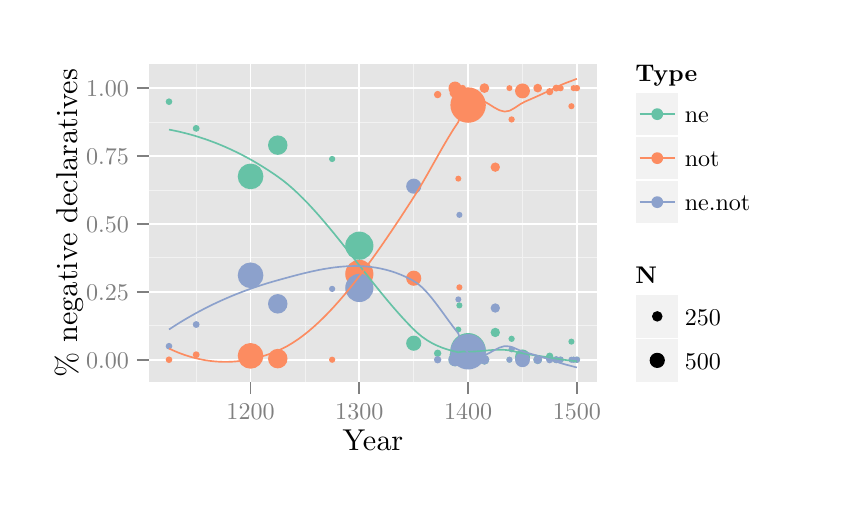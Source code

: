 % Created by tikzDevice version 0.6.2-92-0ad2792 on 2013-07-31 01:59:21
% !TEX encoding = UTF-8 Unicode
\begin{tikzpicture}[x=1pt,y=1pt]
\definecolor[named]{fillColor}{rgb}{1.00,1.00,1.00}
\path[use as bounding box,fill=fillColor,fill opacity=0.00] (0,0) rectangle (289.08,162.61);
\begin{scope}
\path[clip] (  0.00,  0.00) rectangle (289.08,162.61);
\definecolor[named]{drawColor}{rgb}{1.00,1.00,1.00}
\definecolor[named]{fillColor}{rgb}{1.00,1.00,1.00}

\path[draw=drawColor,line width= 0.6pt,line join=round,line cap=round,fill=fillColor] ( -0.00,  0.00) rectangle (289.08,162.61);
\end{scope}
\begin{scope}
\path[clip] ( 43.70, 34.60) rectangle (205.82,149.36);
\definecolor[named]{fillColor}{rgb}{0.90,0.90,0.90}

\path[fill=fillColor] ( 43.70, 34.60) rectangle (205.82,149.36);
\definecolor[named]{drawColor}{rgb}{0.95,0.95,0.95}

\path[draw=drawColor,line width= 0.3pt,line join=round] ( 43.70, 54.89) --
	(205.82, 54.89);

\path[draw=drawColor,line width= 0.3pt,line join=round] ( 43.70, 79.42) --
	(205.82, 79.42);

\path[draw=drawColor,line width= 0.3pt,line join=round] ( 43.70,103.96) --
	(205.82,103.96);

\path[draw=drawColor,line width= 0.3pt,line join=round] ( 43.70,128.50) --
	(205.82,128.50);

\path[draw=drawColor,line width= 0.3pt,line join=round] ( 60.89, 34.60) --
	( 60.89,149.36);

\path[draw=drawColor,line width= 0.3pt,line join=round] (100.19, 34.60) --
	(100.19,149.36);

\path[draw=drawColor,line width= 0.3pt,line join=round] (139.50, 34.60) --
	(139.50,149.36);

\path[draw=drawColor,line width= 0.3pt,line join=round] (178.80, 34.60) --
	(178.80,149.36);
\definecolor[named]{drawColor}{rgb}{1.00,1.00,1.00}

\path[draw=drawColor,line width= 0.6pt,line join=round] ( 43.70, 42.62) --
	(205.82, 42.62);

\path[draw=drawColor,line width= 0.6pt,line join=round] ( 43.70, 67.15) --
	(205.82, 67.15);

\path[draw=drawColor,line width= 0.6pt,line join=round] ( 43.70, 91.69) --
	(205.82, 91.69);

\path[draw=drawColor,line width= 0.6pt,line join=round] ( 43.70,116.23) --
	(205.82,116.23);

\path[draw=drawColor,line width= 0.6pt,line join=round] ( 43.70,140.77) --
	(205.82,140.77);

\path[draw=drawColor,line width= 0.6pt,line join=round] ( 80.54, 34.60) --
	( 80.54,149.36);

\path[draw=drawColor,line width= 0.6pt,line join=round] (119.84, 34.60) --
	(119.84,149.36);

\path[draw=drawColor,line width= 0.6pt,line join=round] (159.15, 34.60) --
	(159.15,149.36);

\path[draw=drawColor,line width= 0.6pt,line join=round] (198.45, 34.60) --
	(198.45,149.36);
\definecolor[named]{fillColor}{rgb}{0.40,0.76,0.65}

\path[fill=fillColor] ( 51.07,135.86) circle (  1.20);

\path[fill=fillColor] ( 60.89,126.23) circle (  1.24);

\path[fill=fillColor] ( 80.54,108.86) circle (  4.64);

\path[fill=fillColor] ( 90.37,120.16) circle (  3.52);

\path[fill=fillColor] (110.02,115.16) circle (  1.13);

\path[fill=fillColor] (119.84, 83.82) circle (  5.09);

\path[fill=fillColor] (139.50, 48.59) circle (  2.73);

\path[fill=fillColor] (148.14, 44.95) circle (  1.34);

\path[fill=fillColor] (154.04, 44.41) circle (  1.61);

\path[fill=fillColor] (154.43, 42.62) circle (  2.37);

\path[fill=fillColor] (155.61, 53.52) circle (  1.09);

\path[fill=fillColor] (156.00, 62.25) circle (  1.11);

\path[fill=fillColor] (157.18, 42.62) circle (  1.18);

\path[fill=fillColor] (157.57, 49.89) circle (  1.14);

\path[fill=fillColor] (159.15, 45.87) circle (  6.40);

\path[fill=fillColor] (165.04, 42.62) circle (  1.76);

\path[fill=fillColor] (168.97, 52.48) circle (  1.70);

\path[fill=fillColor] (174.08, 42.62) circle (  1.09);

\path[fill=fillColor] (174.87, 50.17) circle (  1.14);

\path[fill=fillColor] (178.80, 43.64) circle (  2.69);

\path[fill=fillColor] (179.58, 42.62) circle (  1.07);

\path[fill=fillColor] (184.30, 42.62) circle (  1.58);

\path[fill=fillColor] (188.62, 43.91) circle (  1.31);

\path[fill=fillColor] (190.98, 42.62) circle (  1.27);

\path[fill=fillColor] (192.55, 42.62) circle (  1.16);

\path[fill=fillColor] (196.48, 49.16) circle (  1.11);

\path[fill=fillColor] (197.27, 42.62) circle (  1.10);

\path[fill=fillColor] (198.45, 42.62) circle (  1.16);
\definecolor[named]{fillColor}{rgb}{0.99,0.55,0.38}

\path[fill=fillColor] ( 51.07, 42.62) circle (  1.20);

\path[fill=fillColor] ( 60.89, 44.43) circle (  1.24);

\path[fill=fillColor] ( 80.54, 44.02) circle (  4.64);

\path[fill=fillColor] ( 90.37, 43.02) circle (  3.52);

\path[fill=fillColor] (110.02, 42.62) circle (  1.13);

\path[fill=fillColor] (119.84, 73.62) circle (  5.09);

\path[fill=fillColor] (139.50, 72.08) circle (  2.73);

\path[fill=fillColor] (148.14,138.43) circle (  1.34);

\path[fill=fillColor] (154.04,138.97) circle (  1.61);

\path[fill=fillColor] (154.43,140.77) circle (  2.37);

\path[fill=fillColor] (155.61,108.05) circle (  1.09);

\path[fill=fillColor] (156.00, 68.79) circle (  1.11);

\path[fill=fillColor] (157.18,140.77) circle (  1.18);

\path[fill=fillColor] (157.57,133.50) circle (  1.14);

\path[fill=fillColor] (159.15,134.64) circle (  6.40);

\path[fill=fillColor] (165.04,140.77) circle (  1.76);

\path[fill=fillColor] (168.97,112.21) circle (  1.70);

\path[fill=fillColor] (174.08,140.77) circle (  1.09);

\path[fill=fillColor] (174.87,129.44) circle (  1.14);

\path[fill=fillColor] (178.80,139.75) circle (  2.69);

\path[fill=fillColor] (179.58,140.77) circle (  1.07);

\path[fill=fillColor] (184.30,140.77) circle (  1.58);

\path[fill=fillColor] (188.62,139.48) circle (  1.31);

\path[fill=fillColor] (190.98,140.77) circle (  1.27);

\path[fill=fillColor] (192.55,140.77) circle (  1.16);

\path[fill=fillColor] (196.48,134.23) circle (  1.11);

\path[fill=fillColor] (197.27,140.77) circle (  1.10);

\path[fill=fillColor] (198.45,140.77) circle (  1.16);
\definecolor[named]{fillColor}{rgb}{0.55,0.63,0.80}

\path[fill=fillColor] ( 51.07, 47.52) circle (  1.20);

\path[fill=fillColor] ( 60.89, 55.34) circle (  1.24);

\path[fill=fillColor] ( 80.54, 73.13) circle (  4.64);

\path[fill=fillColor] ( 90.37, 62.82) circle (  3.52);

\path[fill=fillColor] (110.02, 68.22) circle (  1.13);

\path[fill=fillColor] (119.84, 68.56) circle (  5.09);

\path[fill=fillColor] (139.50,105.33) circle (  2.73);

\path[fill=fillColor] (148.14, 42.62) circle (  1.34);

\path[fill=fillColor] (154.04, 42.62) circle (  1.61);

\path[fill=fillColor] (154.43, 42.62) circle (  2.37);

\path[fill=fillColor] (155.61, 64.43) circle (  1.09);

\path[fill=fillColor] (156.00, 94.96) circle (  1.11);

\path[fill=fillColor] (157.18, 42.62) circle (  1.18);

\path[fill=fillColor] (157.57, 42.62) circle (  1.14);

\path[fill=fillColor] (159.15, 45.49) circle (  6.40);

\path[fill=fillColor] (165.04, 42.62) circle (  1.76);

\path[fill=fillColor] (168.97, 61.31) circle (  1.70);

\path[fill=fillColor] (174.08, 42.62) circle (  1.09);

\path[fill=fillColor] (174.87, 46.39) circle (  1.14);

\path[fill=fillColor] (178.80, 42.62) circle (  2.69);

\path[fill=fillColor] (179.58, 42.62) circle (  1.07);

\path[fill=fillColor] (184.30, 42.62) circle (  1.58);

\path[fill=fillColor] (188.62, 42.62) circle (  1.31);

\path[fill=fillColor] (190.98, 42.62) circle (  1.27);

\path[fill=fillColor] (192.55, 42.62) circle (  1.16);

\path[fill=fillColor] (196.48, 42.62) circle (  1.11);

\path[fill=fillColor] (197.27, 42.62) circle (  1.10);

\path[fill=fillColor] (198.45, 42.62) circle (  1.16);
\definecolor[named]{drawColor}{rgb}{0.40,0.76,0.65}

\path[draw=drawColor,line width= 0.6pt,line join=round] ( 51.07,125.79) --
	( 52.93,125.42) --
	( 54.80,125.01) --
	( 56.66,124.56) --
	( 58.53,124.07) --
	( 60.40,123.54) --
	( 62.26,122.96) --
	( 64.13,122.35) --
	( 65.99,121.68) --
	( 67.86,120.98) --
	( 69.72,120.23) --
	( 71.59,119.43) --
	( 73.45,118.59) --
	( 75.32,117.70) --
	( 77.19,116.77) --
	( 79.05,115.79) --
	( 80.92,114.76) --
	( 82.78,113.68) --
	( 84.65,112.55) --
	( 86.51,111.37) --
	( 88.38,110.15) --
	( 90.24,108.87) --
	( 92.11,107.50) --
	( 93.98,106.01) --
	( 95.84,104.39) --
	( 97.71,102.66) --
	( 99.57,100.83) --
	(101.44, 98.90) --
	(103.30, 96.89) --
	(105.17, 94.80) --
	(107.03, 92.64) --
	(108.90, 90.42) --
	(110.77, 88.16) --
	(112.63, 85.85) --
	(114.50, 83.52) --
	(116.36, 81.16) --
	(118.23, 78.78) --
	(120.09, 76.40) --
	(121.96, 74.03) --
	(123.82, 71.67) --
	(125.69, 69.33) --
	(127.56, 67.02) --
	(129.42, 64.75) --
	(131.29, 62.53) --
	(133.15, 60.37) --
	(135.02, 58.27) --
	(136.88, 56.25) --
	(138.75, 54.31) --
	(140.61, 52.51) --
	(142.48, 50.96) --
	(144.35, 49.65) --
	(146.21, 48.56) --
	(148.08, 47.66) --
	(149.94, 46.91) --
	(151.81, 46.29) --
	(153.67, 45.77) --
	(155.54, 45.32) --
	(157.40, 45.60) --
	(159.27, 45.53) --
	(161.14, 45.57) --
	(163.00, 45.70) --
	(164.87, 45.87) --
	(166.73, 46.04) --
	(168.60, 46.18) --
	(170.46, 46.24) --
	(172.33, 46.19) --
	(174.19, 45.98) --
	(176.06, 45.58) --
	(177.93, 45.12) --
	(179.79, 44.76) --
	(181.66, 44.47) --
	(183.52, 44.19) --
	(185.39, 43.90) --
	(187.25, 43.61) --
	(189.12, 43.31) --
	(190.99, 43.02) --
	(192.85, 42.73) --
	(194.72, 42.48) --
	(196.58, 42.27) --
	(198.45, 42.05);
\definecolor[named]{drawColor}{rgb}{0.99,0.55,0.38}

\path[draw=drawColor,line width= 0.6pt,line join=round] ( 51.07, 46.67) --
	( 52.93, 45.82) --
	( 54.80, 45.05) --
	( 56.66, 44.37) --
	( 58.53, 43.77) --
	( 60.40, 43.25) --
	( 62.26, 42.81) --
	( 64.13, 42.45) --
	( 65.99, 42.18) --
	( 67.86, 41.99) --
	( 69.72, 41.87) --
	( 71.59, 41.84) --
	( 73.45, 41.88) --
	( 75.32, 42.01) --
	( 77.19, 42.21) --
	( 79.05, 42.49) --
	( 80.92, 42.86) --
	( 82.78, 43.29) --
	( 84.65, 43.81) --
	( 86.51, 44.40) --
	( 88.38, 45.07) --
	( 90.24, 45.82) --
	( 92.11, 46.67) --
	( 93.98, 47.65) --
	( 95.84, 48.77) --
	( 97.71, 50.01) --
	( 99.57, 51.38) --
	(101.44, 52.86) --
	(103.30, 54.46) --
	(105.17, 56.16) --
	(107.03, 57.97) --
	(108.90, 59.87) --
	(110.77, 61.88) --
	(112.63, 63.97) --
	(114.50, 66.14) --
	(116.36, 68.40) --
	(118.23, 70.74) --
	(120.09, 73.15) --
	(121.96, 75.62) --
	(123.82, 78.16) --
	(125.69, 80.76) --
	(127.56, 83.41) --
	(129.42, 86.11) --
	(131.29, 88.86) --
	(133.15, 91.64) --
	(135.02, 94.46) --
	(136.88, 97.32) --
	(138.75,100.20) --
	(140.61,103.14) --
	(142.48,106.24) --
	(144.35,109.47) --
	(146.21,112.77) --
	(148.08,116.09) --
	(149.94,119.37) --
	(151.81,122.56) --
	(153.67,125.61) --
	(155.54,128.44) --
	(157.40,133.15) --
	(159.27,135.58) --
	(161.14,136.65) --
	(163.00,136.70) --
	(164.87,136.03) --
	(166.73,134.95) --
	(168.60,133.76) --
	(170.46,132.77) --
	(172.33,132.28) --
	(174.19,132.60) --
	(176.06,133.66) --
	(177.93,134.93) --
	(179.79,135.93) --
	(181.66,136.73) --
	(183.52,137.55) --
	(185.39,138.40) --
	(187.25,139.27) --
	(189.12,140.16) --
	(190.99,141.06) --
	(192.85,141.96) --
	(194.72,142.73) --
	(196.58,143.41) --
	(198.45,144.14);
\definecolor[named]{drawColor}{rgb}{0.55,0.63,0.80}

\path[draw=drawColor,line width= 0.6pt,line join=round] ( 51.07, 53.55) --
	( 52.93, 54.76) --
	( 54.80, 55.94) --
	( 56.66, 57.07) --
	( 58.53, 58.16) --
	( 60.40, 59.22) --
	( 62.26, 60.23) --
	( 64.13, 61.20) --
	( 65.99, 62.14) --
	( 67.86, 63.04) --
	( 69.72, 63.90) --
	( 71.59, 64.73) --
	( 73.45, 65.53) --
	( 75.32, 66.29) --
	( 77.19, 67.02) --
	( 79.05, 67.72) --
	( 80.92, 68.39) --
	( 82.78, 69.03) --
	( 84.65, 69.64) --
	( 86.51, 70.23) --
	( 88.38, 70.78) --
	( 90.24, 71.31) --
	( 92.11, 71.83) --
	( 93.98, 72.34) --
	( 95.84, 72.84) --
	( 97.71, 73.33) --
	( 99.57, 73.80) --
	(101.44, 74.24) --
	(103.30, 74.66) --
	(105.17, 75.05) --
	(107.03, 75.40) --
	(108.90, 75.70) --
	(110.77, 75.97) --
	(112.63, 76.18) --
	(114.50, 76.34) --
	(116.36, 76.44) --
	(118.23, 76.48) --
	(120.09, 76.45) --
	(121.96, 76.35) --
	(123.82, 76.17) --
	(125.69, 75.92) --
	(127.56, 75.57) --
	(129.42, 75.14) --
	(131.29, 74.62) --
	(133.15, 73.99) --
	(135.02, 73.27) --
	(136.88, 72.43) --
	(138.75, 71.49) --
	(140.61, 70.36) --
	(142.48, 68.81) --
	(144.35, 66.88) --
	(146.21, 64.67) --
	(148.08, 62.25) --
	(149.94, 59.72) --
	(151.81, 57.15) --
	(153.67, 54.63) --
	(155.54, 52.24) --
	(157.40, 47.26) --
	(159.27, 44.89) --
	(161.14, 43.78) --
	(163.00, 43.61) --
	(164.87, 44.11) --
	(166.73, 45.01) --
	(168.60, 46.07) --
	(170.46, 47.00) --
	(172.33, 47.54) --
	(174.19, 47.43) --
	(176.06, 46.76) --
	(177.93, 45.95) --
	(179.79, 45.32) --
	(181.66, 44.80) --
	(183.52, 44.26) --
	(185.39, 43.70) --
	(187.25, 43.13) --
	(189.12, 42.53) --
	(190.99, 41.93) --
	(192.85, 41.32) --
	(194.72, 40.79) --
	(196.58, 40.32) --
	(198.45, 39.82);
\end{scope}
\begin{scope}
\path[clip] (  0.00,  0.00) rectangle (289.08,162.61);
\definecolor[named]{drawColor}{rgb}{0.50,0.50,0.50}

\node[text=drawColor,anchor=base east,inner sep=0pt, outer sep=0pt, scale=  0.87] at ( 36.59, 39.45) {0.00};

\node[text=drawColor,anchor=base east,inner sep=0pt, outer sep=0pt, scale=  0.87] at ( 36.59, 63.99) {0.25};

\node[text=drawColor,anchor=base east,inner sep=0pt, outer sep=0pt, scale=  0.87] at ( 36.59, 88.53) {0.50};

\node[text=drawColor,anchor=base east,inner sep=0pt, outer sep=0pt, scale=  0.87] at ( 36.59,113.07) {0.75};

\node[text=drawColor,anchor=base east,inner sep=0pt, outer sep=0pt, scale=  0.87] at ( 36.59,137.60) {1.00};
\end{scope}
\begin{scope}
\path[clip] (  0.00,  0.00) rectangle (289.08,162.61);
\definecolor[named]{drawColor}{rgb}{0.50,0.50,0.50}

\path[draw=drawColor,line width= 0.6pt,line join=round] ( 39.43, 42.62) --
	( 43.70, 42.62);

\path[draw=drawColor,line width= 0.6pt,line join=round] ( 39.43, 67.15) --
	( 43.70, 67.15);

\path[draw=drawColor,line width= 0.6pt,line join=round] ( 39.43, 91.69) --
	( 43.70, 91.69);

\path[draw=drawColor,line width= 0.6pt,line join=round] ( 39.43,116.23) --
	( 43.70,116.23);

\path[draw=drawColor,line width= 0.6pt,line join=round] ( 39.43,140.77) --
	( 43.70,140.77);
\end{scope}
\begin{scope}
\path[clip] (  0.00,  0.00) rectangle (289.08,162.61);
\definecolor[named]{drawColor}{rgb}{0.50,0.50,0.50}

\path[draw=drawColor,line width= 0.6pt,line join=round] ( 80.54, 30.33) --
	( 80.54, 34.60);

\path[draw=drawColor,line width= 0.6pt,line join=round] (119.84, 30.33) --
	(119.84, 34.60);

\path[draw=drawColor,line width= 0.6pt,line join=round] (159.15, 30.33) --
	(159.15, 34.60);

\path[draw=drawColor,line width= 0.6pt,line join=round] (198.45, 30.33) --
	(198.45, 34.60);
\end{scope}
\begin{scope}
\path[clip] (  0.00,  0.00) rectangle (289.08,162.61);
\definecolor[named]{drawColor}{rgb}{0.50,0.50,0.50}

\node[text=drawColor,anchor=base,inner sep=0pt, outer sep=0pt, scale=  0.87] at ( 80.54, 21.16) {1200};

\node[text=drawColor,anchor=base,inner sep=0pt, outer sep=0pt, scale=  0.87] at (119.84, 21.16) {1300};

\node[text=drawColor,anchor=base,inner sep=0pt, outer sep=0pt, scale=  0.87] at (159.15, 21.16) {1400};

\node[text=drawColor,anchor=base,inner sep=0pt, outer sep=0pt, scale=  0.87] at (198.45, 21.16) {1500};
\end{scope}
\begin{scope}
\path[clip] (  0.00,  0.00) rectangle (289.08,162.61);
\definecolor[named]{drawColor}{rgb}{0.00,0.00,0.00}

\node[text=drawColor,anchor=base,inner sep=0pt, outer sep=0pt, scale=  1.09] at (124.76,  9.94) {Year};
\end{scope}
\begin{scope}
\path[clip] (  0.00,  0.00) rectangle (289.08,162.61);
\definecolor[named]{drawColor}{rgb}{0.00,0.00,0.00}

\node[text=drawColor,rotate= 90.00,anchor=base,inner sep=0pt, outer sep=0pt, scale=  1.09] at ( 17.85, 91.98) {\% negative declaratives};
\end{scope}
\begin{scope}
\path[clip] (  0.00,  0.00) rectangle (289.08,162.61);
\definecolor[named]{fillColor}{rgb}{1.00,1.00,1.00}

\path[fill=fillColor] (215.29, 87.34) rectangle (266.36,153.79);
\end{scope}
\begin{scope}
\path[clip] (  0.00,  0.00) rectangle (289.08,162.61);
\definecolor[named]{drawColor}{rgb}{0.00,0.00,0.00}

\node[text=drawColor,anchor=base west,inner sep=0pt, outer sep=0pt, scale=  0.87] at (219.55,143.28) {\bfseries Type};
\end{scope}
\begin{scope}
\path[clip] (  0.00,  0.00) rectangle (289.08,162.61);
\definecolor[named]{drawColor}{rgb}{1.00,1.00,1.00}
\definecolor[named]{fillColor}{rgb}{0.95,0.95,0.95}

\path[draw=drawColor,line width= 0.6pt,line join=round,line cap=round,fill=fillColor] (219.55,123.41) rectangle (235.45,139.31);
\end{scope}
\begin{scope}
\path[clip] (  0.00,  0.00) rectangle (289.08,162.61);
\definecolor[named]{fillColor}{rgb}{0.40,0.76,0.65}

\path[fill=fillColor] (227.50,131.36) circle (  2.13);
\end{scope}
\begin{scope}
\path[clip] (  0.00,  0.00) rectangle (289.08,162.61);
\definecolor[named]{drawColor}{rgb}{0.40,0.76,0.65}

\path[draw=drawColor,line width= 0.6pt,line join=round] (221.14,131.36) -- (233.86,131.36);
\end{scope}
\begin{scope}
\path[clip] (  0.00,  0.00) rectangle (289.08,162.61);
\definecolor[named]{drawColor}{rgb}{1.00,1.00,1.00}
\definecolor[named]{fillColor}{rgb}{0.95,0.95,0.95}

\path[draw=drawColor,line width= 0.6pt,line join=round,line cap=round,fill=fillColor] (219.55,107.51) rectangle (235.45,123.41);
\end{scope}
\begin{scope}
\path[clip] (  0.00,  0.00) rectangle (289.08,162.61);
\definecolor[named]{fillColor}{rgb}{0.99,0.55,0.38}

\path[fill=fillColor] (227.50,115.46) circle (  2.13);
\end{scope}
\begin{scope}
\path[clip] (  0.00,  0.00) rectangle (289.08,162.61);
\definecolor[named]{drawColor}{rgb}{0.99,0.55,0.38}

\path[draw=drawColor,line width= 0.6pt,line join=round] (221.14,115.46) -- (233.86,115.46);
\end{scope}
\begin{scope}
\path[clip] (  0.00,  0.00) rectangle (289.08,162.61);
\definecolor[named]{drawColor}{rgb}{1.00,1.00,1.00}
\definecolor[named]{fillColor}{rgb}{0.95,0.95,0.95}

\path[draw=drawColor,line width= 0.6pt,line join=round,line cap=round,fill=fillColor] (219.55, 91.61) rectangle (235.45,107.51);
\end{scope}
\begin{scope}
\path[clip] (  0.00,  0.00) rectangle (289.08,162.61);
\definecolor[named]{fillColor}{rgb}{0.55,0.63,0.80}

\path[fill=fillColor] (227.50, 99.56) circle (  2.13);
\end{scope}
\begin{scope}
\path[clip] (  0.00,  0.00) rectangle (289.08,162.61);
\definecolor[named]{drawColor}{rgb}{0.55,0.63,0.80}

\path[draw=drawColor,line width= 0.6pt,line join=round] (221.14, 99.56) -- (233.86, 99.56);
\end{scope}
\begin{scope}
\path[clip] (  0.00,  0.00) rectangle (289.08,162.61);
\definecolor[named]{drawColor}{rgb}{0.00,0.00,0.00}

\node[text=drawColor,anchor=base west,inner sep=0pt, outer sep=0pt, scale=  0.87] at (237.44,128.19) {ne};
\end{scope}
\begin{scope}
\path[clip] (  0.00,  0.00) rectangle (289.08,162.61);
\definecolor[named]{drawColor}{rgb}{0.00,0.00,0.00}

\node[text=drawColor,anchor=base west,inner sep=0pt, outer sep=0pt, scale=  0.87] at (237.44,112.29) {not};
\end{scope}
\begin{scope}
\path[clip] (  0.00,  0.00) rectangle (289.08,162.61);
\definecolor[named]{drawColor}{rgb}{0.00,0.00,0.00}

\node[text=drawColor,anchor=base west,inner sep=0pt, outer sep=0pt, scale=  0.87] at (237.44, 96.40) {ne.not};
\end{scope}
\begin{scope}
\path[clip] (  0.00,  0.00) rectangle (289.08,162.61);
\definecolor[named]{fillColor}{rgb}{1.00,1.00,1.00}

\path[fill=fillColor] (215.29, 30.17) rectangle (255.04, 80.72);
\end{scope}
\begin{scope}
\path[clip] (  0.00,  0.00) rectangle (289.08,162.61);
\definecolor[named]{drawColor}{rgb}{0.00,0.00,0.00}

\node[text=drawColor,anchor=base west,inner sep=0pt, outer sep=0pt, scale=  0.87] at (219.55, 70.21) {\bfseries N};
\end{scope}
\begin{scope}
\path[clip] (  0.00,  0.00) rectangle (289.08,162.61);
\definecolor[named]{drawColor}{rgb}{1.00,1.00,1.00}
\definecolor[named]{fillColor}{rgb}{0.95,0.95,0.95}

\path[draw=drawColor,line width= 0.6pt,line join=round,line cap=round,fill=fillColor] (219.55, 50.34) rectangle (235.45, 66.24);
\end{scope}
\begin{scope}
\path[clip] (  0.00,  0.00) rectangle (289.08,162.61);
\definecolor[named]{fillColor}{rgb}{0.00,0.00,0.00}

\path[fill=fillColor] (227.50, 58.29) circle (  1.91);
\end{scope}
\begin{scope}
\path[clip] (  0.00,  0.00) rectangle (289.08,162.61);
\definecolor[named]{drawColor}{rgb}{1.00,1.00,1.00}
\definecolor[named]{fillColor}{rgb}{0.95,0.95,0.95}

\path[draw=drawColor,line width= 0.6pt,line join=round,line cap=round,fill=fillColor] (219.55, 34.44) rectangle (235.45, 50.34);
\end{scope}
\begin{scope}
\path[clip] (  0.00,  0.00) rectangle (289.08,162.61);
\definecolor[named]{fillColor}{rgb}{0.00,0.00,0.00}

\path[fill=fillColor] (227.50, 42.39) circle (  2.75);
\end{scope}
\begin{scope}
\path[clip] (  0.00,  0.00) rectangle (289.08,162.61);
\definecolor[named]{drawColor}{rgb}{0.00,0.00,0.00}

\node[text=drawColor,anchor=base west,inner sep=0pt, outer sep=0pt, scale=  0.87] at (237.44, 55.12) {250};
\end{scope}
\begin{scope}
\path[clip] (  0.00,  0.00) rectangle (289.08,162.61);
\definecolor[named]{drawColor}{rgb}{0.00,0.00,0.00}

\node[text=drawColor,anchor=base west,inner sep=0pt, outer sep=0pt, scale=  0.87] at (237.44, 39.22) {500};
\end{scope}
\end{tikzpicture}
